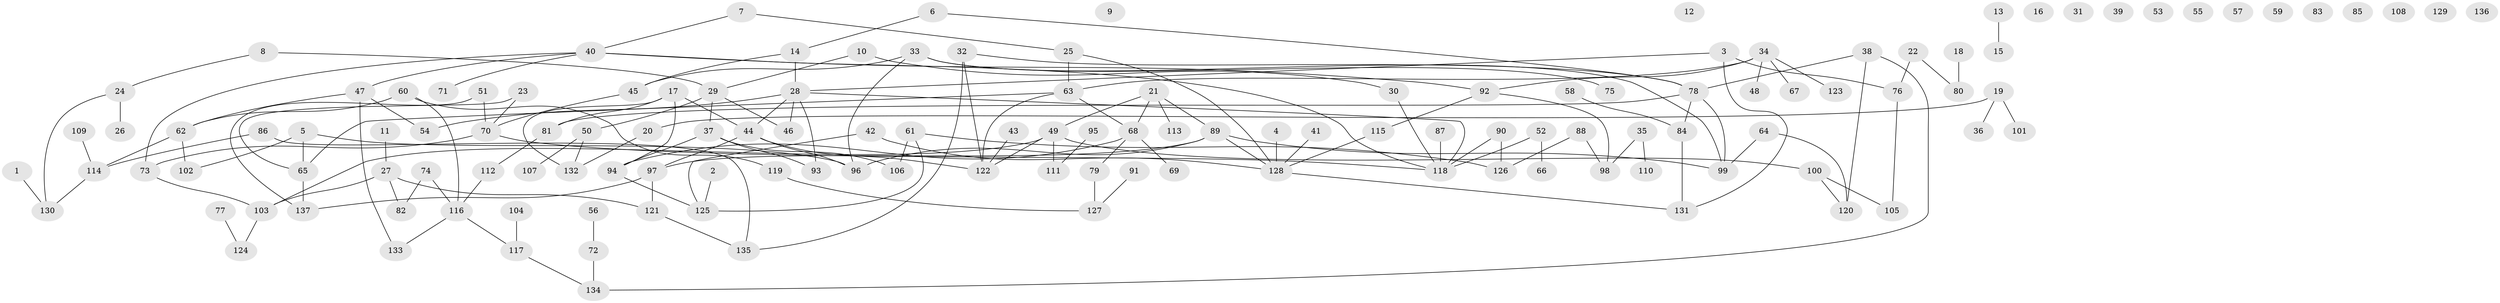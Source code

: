 // coarse degree distribution, {1: 0.2, 3: 0.08333333333333333, 9: 0.03333333333333333, 7: 0.05, 6: 0.03333333333333333, 5: 0.05, 0: 0.25, 15: 0.016666666666666666, 2: 0.21666666666666667, 16: 0.016666666666666666, 4: 0.05}
// Generated by graph-tools (version 1.1) at 2025/16/03/04/25 18:16:46]
// undirected, 137 vertices, 165 edges
graph export_dot {
graph [start="1"]
  node [color=gray90,style=filled];
  1;
  2;
  3;
  4;
  5;
  6;
  7;
  8;
  9;
  10;
  11;
  12;
  13;
  14;
  15;
  16;
  17;
  18;
  19;
  20;
  21;
  22;
  23;
  24;
  25;
  26;
  27;
  28;
  29;
  30;
  31;
  32;
  33;
  34;
  35;
  36;
  37;
  38;
  39;
  40;
  41;
  42;
  43;
  44;
  45;
  46;
  47;
  48;
  49;
  50;
  51;
  52;
  53;
  54;
  55;
  56;
  57;
  58;
  59;
  60;
  61;
  62;
  63;
  64;
  65;
  66;
  67;
  68;
  69;
  70;
  71;
  72;
  73;
  74;
  75;
  76;
  77;
  78;
  79;
  80;
  81;
  82;
  83;
  84;
  85;
  86;
  87;
  88;
  89;
  90;
  91;
  92;
  93;
  94;
  95;
  96;
  97;
  98;
  99;
  100;
  101;
  102;
  103;
  104;
  105;
  106;
  107;
  108;
  109;
  110;
  111;
  112;
  113;
  114;
  115;
  116;
  117;
  118;
  119;
  120;
  121;
  122;
  123;
  124;
  125;
  126;
  127;
  128;
  129;
  130;
  131;
  132;
  133;
  134;
  135;
  136;
  137;
  1 -- 130;
  2 -- 125;
  3 -- 28;
  3 -- 76;
  3 -- 131;
  4 -- 128;
  5 -- 65;
  5 -- 96;
  5 -- 102;
  6 -- 14;
  6 -- 78;
  7 -- 25;
  7 -- 40;
  8 -- 24;
  8 -- 29;
  10 -- 29;
  10 -- 30;
  11 -- 27;
  13 -- 15;
  14 -- 28;
  14 -- 45;
  17 -- 44;
  17 -- 81;
  17 -- 94;
  17 -- 132;
  18 -- 80;
  19 -- 20;
  19 -- 36;
  19 -- 101;
  20 -- 132;
  21 -- 49;
  21 -- 68;
  21 -- 89;
  21 -- 113;
  22 -- 76;
  22 -- 80;
  23 -- 65;
  23 -- 70;
  24 -- 26;
  24 -- 130;
  25 -- 63;
  25 -- 128;
  27 -- 82;
  27 -- 103;
  27 -- 121;
  28 -- 44;
  28 -- 46;
  28 -- 54;
  28 -- 93;
  28 -- 118;
  29 -- 37;
  29 -- 46;
  29 -- 50;
  30 -- 118;
  32 -- 78;
  32 -- 122;
  32 -- 135;
  33 -- 45;
  33 -- 75;
  33 -- 96;
  33 -- 99;
  34 -- 48;
  34 -- 63;
  34 -- 67;
  34 -- 92;
  34 -- 123;
  35 -- 98;
  35 -- 110;
  37 -- 93;
  37 -- 94;
  37 -- 106;
  38 -- 78;
  38 -- 120;
  38 -- 134;
  40 -- 47;
  40 -- 71;
  40 -- 73;
  40 -- 92;
  40 -- 118;
  41 -- 128;
  42 -- 125;
  42 -- 128;
  43 -- 122;
  44 -- 96;
  44 -- 97;
  44 -- 122;
  45 -- 70;
  47 -- 54;
  47 -- 62;
  47 -- 133;
  49 -- 100;
  49 -- 103;
  49 -- 111;
  49 -- 122;
  50 -- 107;
  50 -- 132;
  51 -- 70;
  51 -- 137;
  52 -- 66;
  52 -- 118;
  56 -- 72;
  58 -- 84;
  60 -- 62;
  60 -- 116;
  60 -- 119;
  61 -- 106;
  61 -- 125;
  61 -- 126;
  62 -- 102;
  62 -- 114;
  63 -- 65;
  63 -- 68;
  63 -- 122;
  64 -- 99;
  64 -- 120;
  65 -- 137;
  68 -- 69;
  68 -- 79;
  68 -- 94;
  70 -- 73;
  70 -- 118;
  72 -- 134;
  73 -- 103;
  74 -- 82;
  74 -- 116;
  76 -- 105;
  77 -- 124;
  78 -- 81;
  78 -- 84;
  78 -- 99;
  79 -- 127;
  81 -- 112;
  84 -- 131;
  86 -- 114;
  86 -- 135;
  87 -- 118;
  88 -- 98;
  88 -- 126;
  89 -- 96;
  89 -- 97;
  89 -- 99;
  89 -- 128;
  90 -- 118;
  90 -- 126;
  91 -- 127;
  92 -- 98;
  92 -- 115;
  94 -- 125;
  95 -- 111;
  97 -- 121;
  97 -- 137;
  100 -- 105;
  100 -- 120;
  103 -- 124;
  104 -- 117;
  109 -- 114;
  112 -- 116;
  114 -- 130;
  115 -- 128;
  116 -- 117;
  116 -- 133;
  117 -- 134;
  119 -- 127;
  121 -- 135;
  128 -- 131;
}
